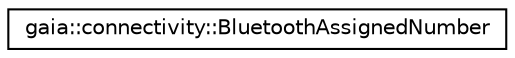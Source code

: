 digraph G
{
  edge [fontname="Helvetica",fontsize="10",labelfontname="Helvetica",labelfontsize="10"];
  node [fontname="Helvetica",fontsize="10",shape=record];
  rankdir=LR;
  Node1 [label="gaia::connectivity::BluetoothAssignedNumber",height=0.2,width=0.4,color="black", fillcolor="white", style="filled",URL="$d1/d4d/classgaia_1_1connectivity_1_1_bluetooth_assigned_number.html"];
}

